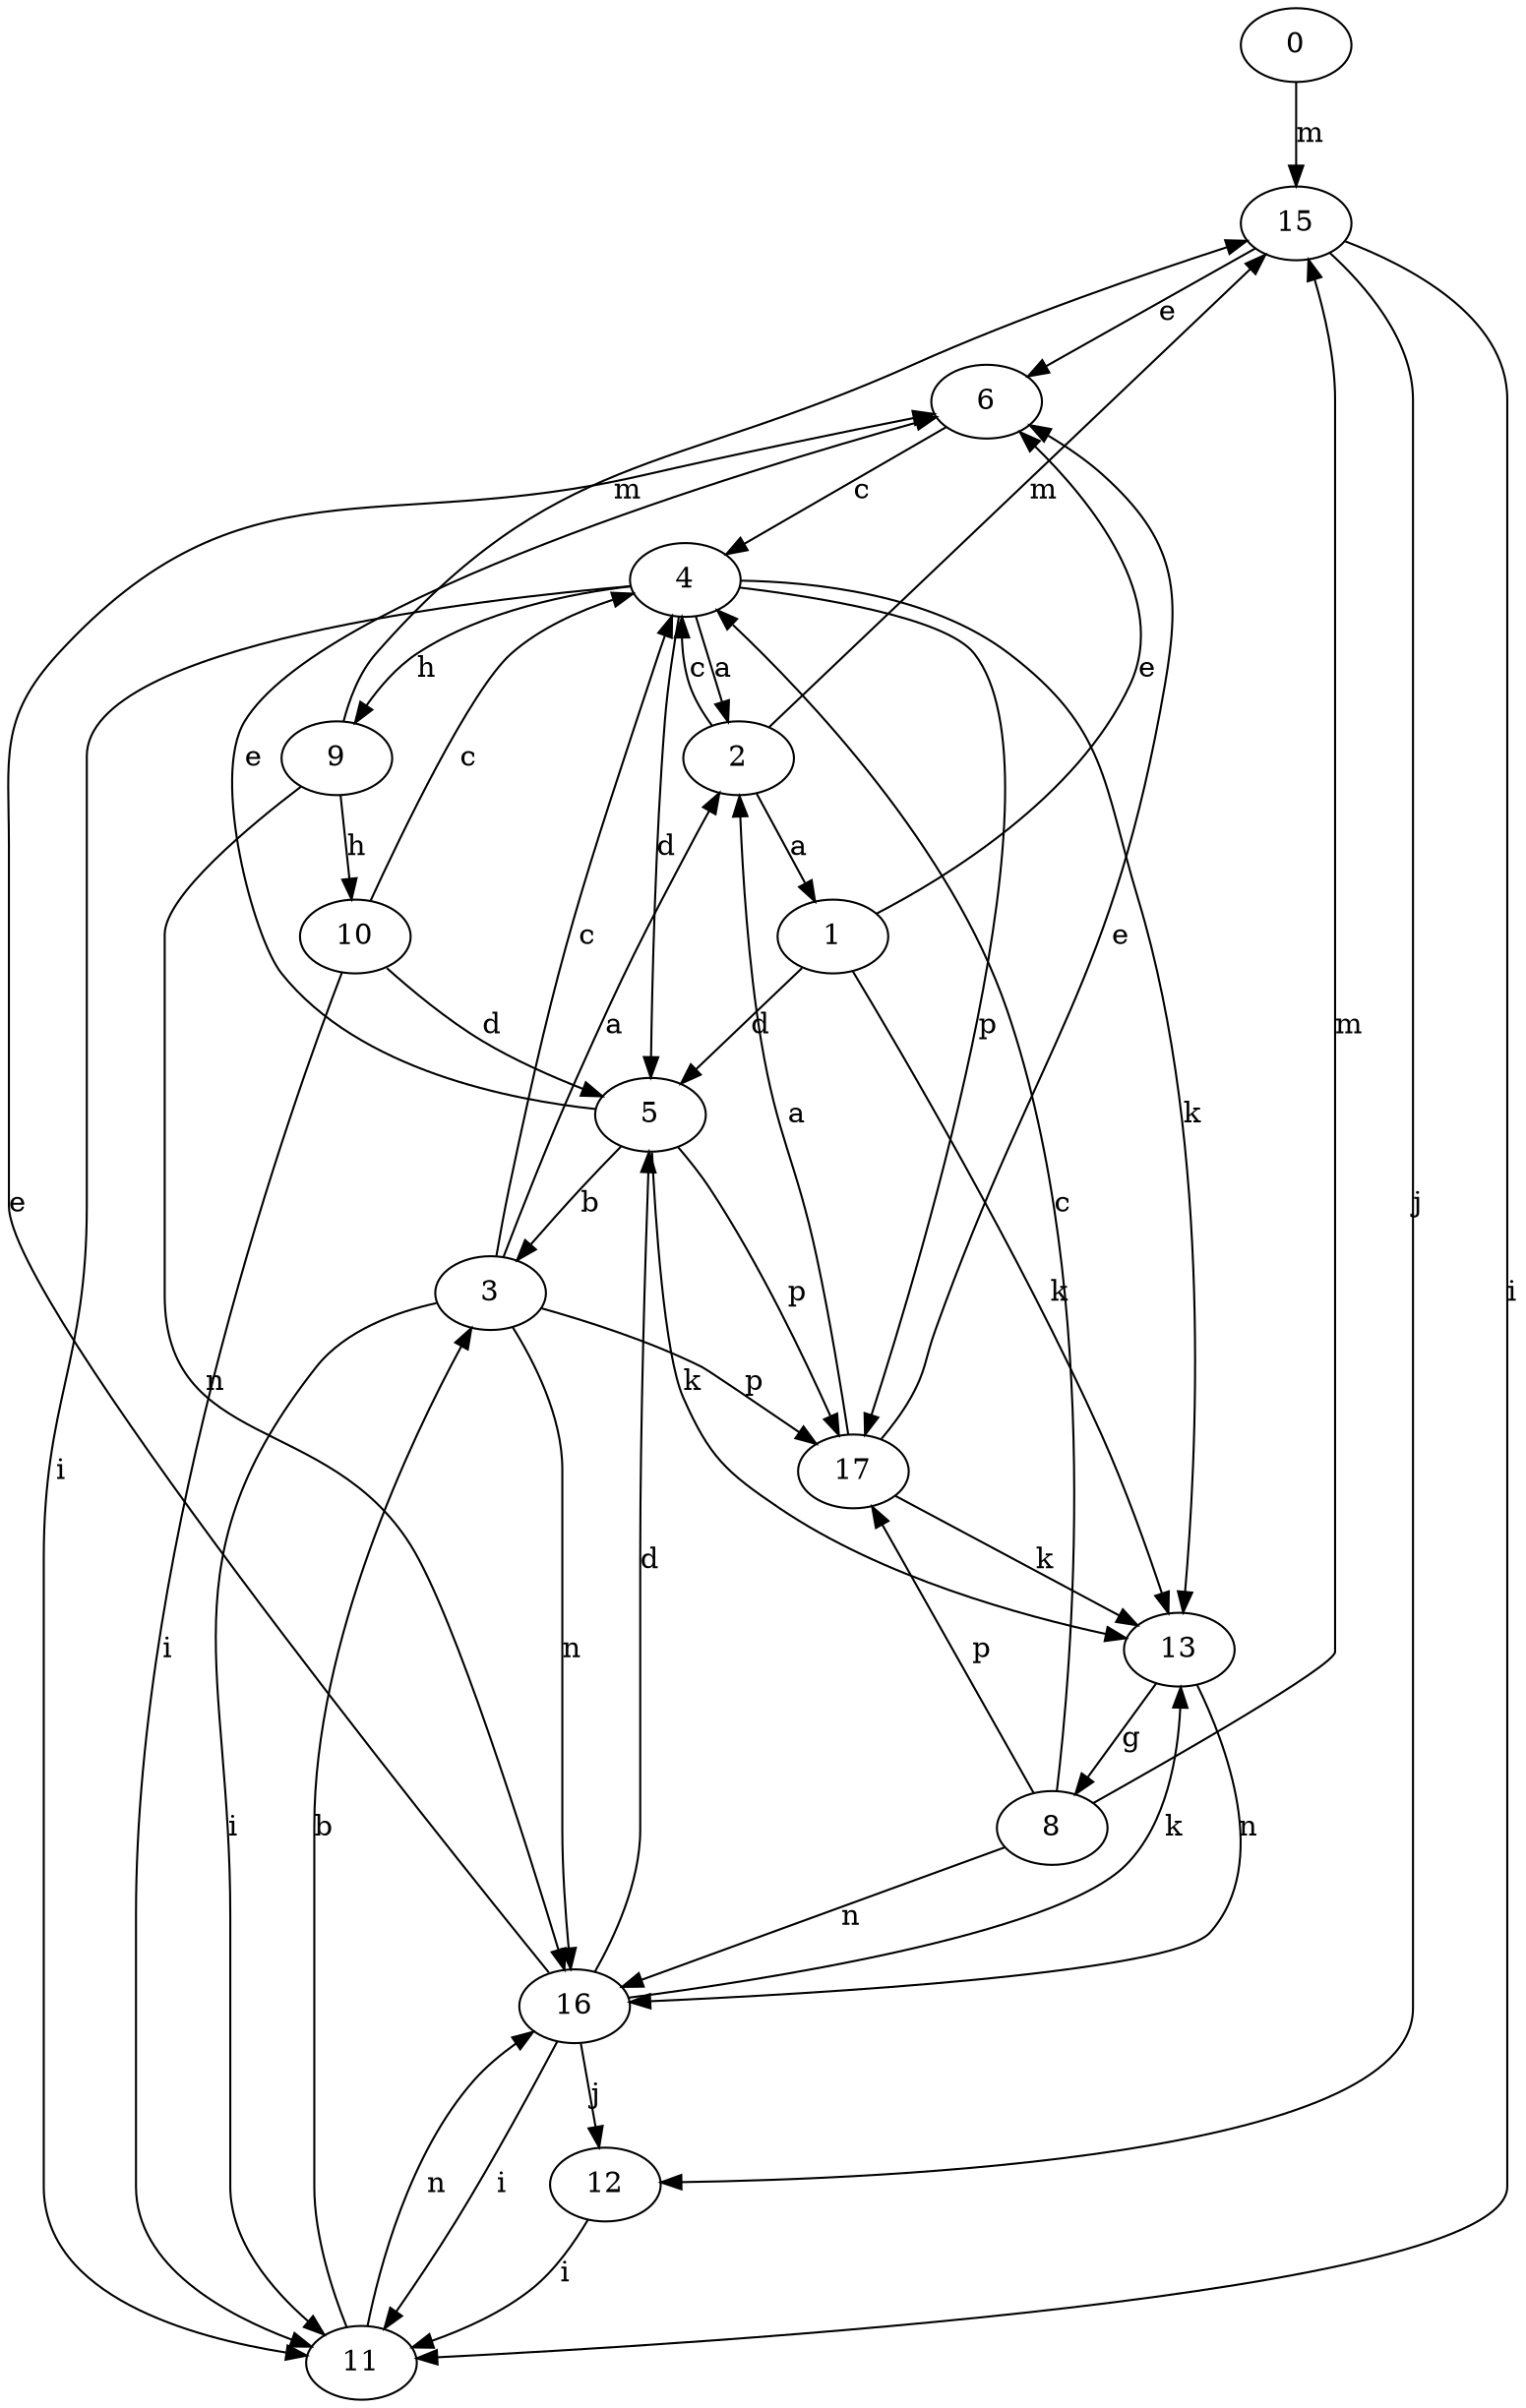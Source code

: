 strict digraph  {
0;
1;
2;
3;
4;
5;
6;
8;
9;
10;
11;
12;
13;
15;
16;
17;
0 -> 15  [label=m];
1 -> 5  [label=d];
1 -> 6  [label=e];
1 -> 13  [label=k];
2 -> 1  [label=a];
2 -> 4  [label=c];
2 -> 15  [label=m];
3 -> 2  [label=a];
3 -> 4  [label=c];
3 -> 11  [label=i];
3 -> 16  [label=n];
3 -> 17  [label=p];
4 -> 2  [label=a];
4 -> 5  [label=d];
4 -> 9  [label=h];
4 -> 11  [label=i];
4 -> 13  [label=k];
4 -> 17  [label=p];
5 -> 3  [label=b];
5 -> 6  [label=e];
5 -> 13  [label=k];
5 -> 17  [label=p];
6 -> 4  [label=c];
8 -> 4  [label=c];
8 -> 15  [label=m];
8 -> 16  [label=n];
8 -> 17  [label=p];
9 -> 10  [label=h];
9 -> 15  [label=m];
9 -> 16  [label=n];
10 -> 4  [label=c];
10 -> 5  [label=d];
10 -> 11  [label=i];
11 -> 3  [label=b];
11 -> 16  [label=n];
12 -> 11  [label=i];
13 -> 8  [label=g];
13 -> 16  [label=n];
15 -> 6  [label=e];
15 -> 11  [label=i];
15 -> 12  [label=j];
16 -> 5  [label=d];
16 -> 6  [label=e];
16 -> 11  [label=i];
16 -> 12  [label=j];
16 -> 13  [label=k];
17 -> 2  [label=a];
17 -> 6  [label=e];
17 -> 13  [label=k];
}
